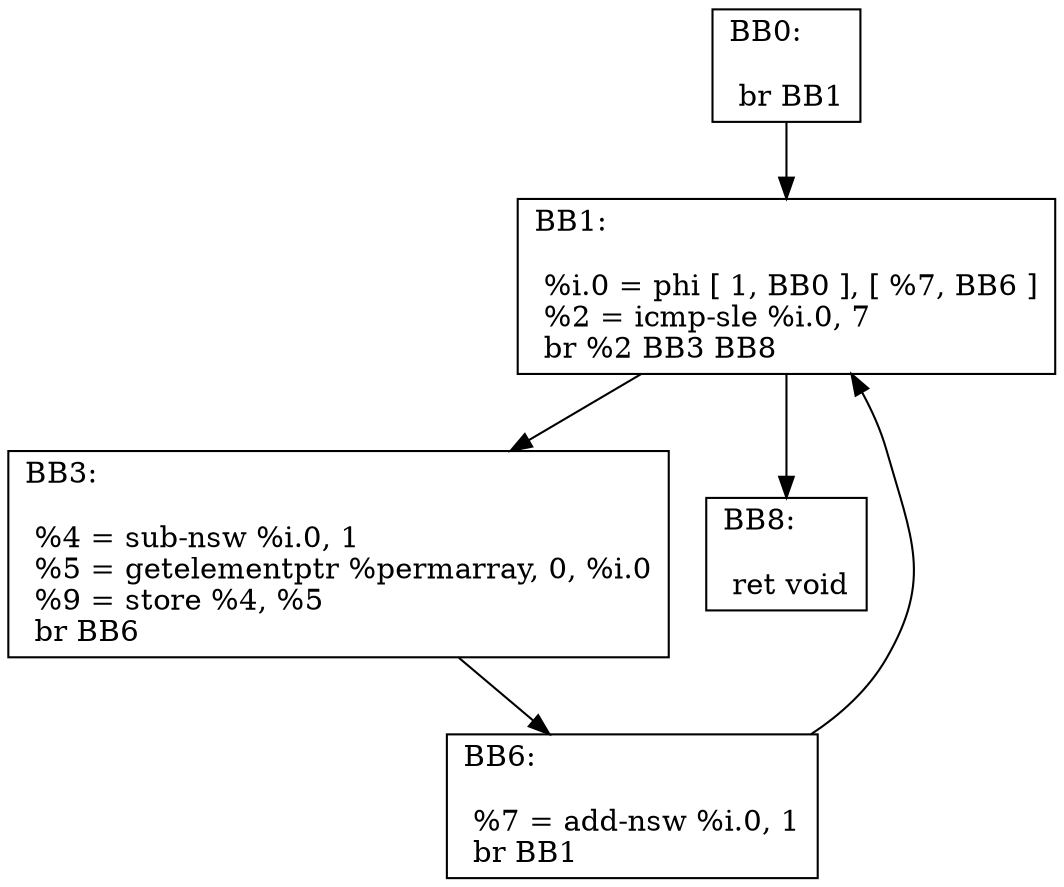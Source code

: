 digraph "CFG for 'Initialize' function" {
	AA0 [shape=record, label="{BB0:\l\l  br  BB1\l}"];
	AA0 -> AA1
	AA1 [shape=record, label="{BB1:\l\l  %i.0 = phi [ 1, BB0 ], [  %7, BB6 ]\l %2 = icmp-sle %i.0,  7\l br %2 BB3 BB8\l}"];
	AA1 -> AA3
	AA1 -> AA8
	AA3 [shape=record, label="{BB3:\l\l  %4 = sub-nsw %i.0,  1\l %5 = getelementptr %permarray,  0,  %i.0\l %9 = store %4,  %5\l br  BB6\l}"];
	AA3 -> AA6
	AA6 [shape=record, label="{BB6:\l\l  %7 = add-nsw %i.0,  1\l br  BB1\l}"];
	AA6 -> AA1
	AA8 [shape=record, label="{BB8:\l\l  ret void\l}"];
}
